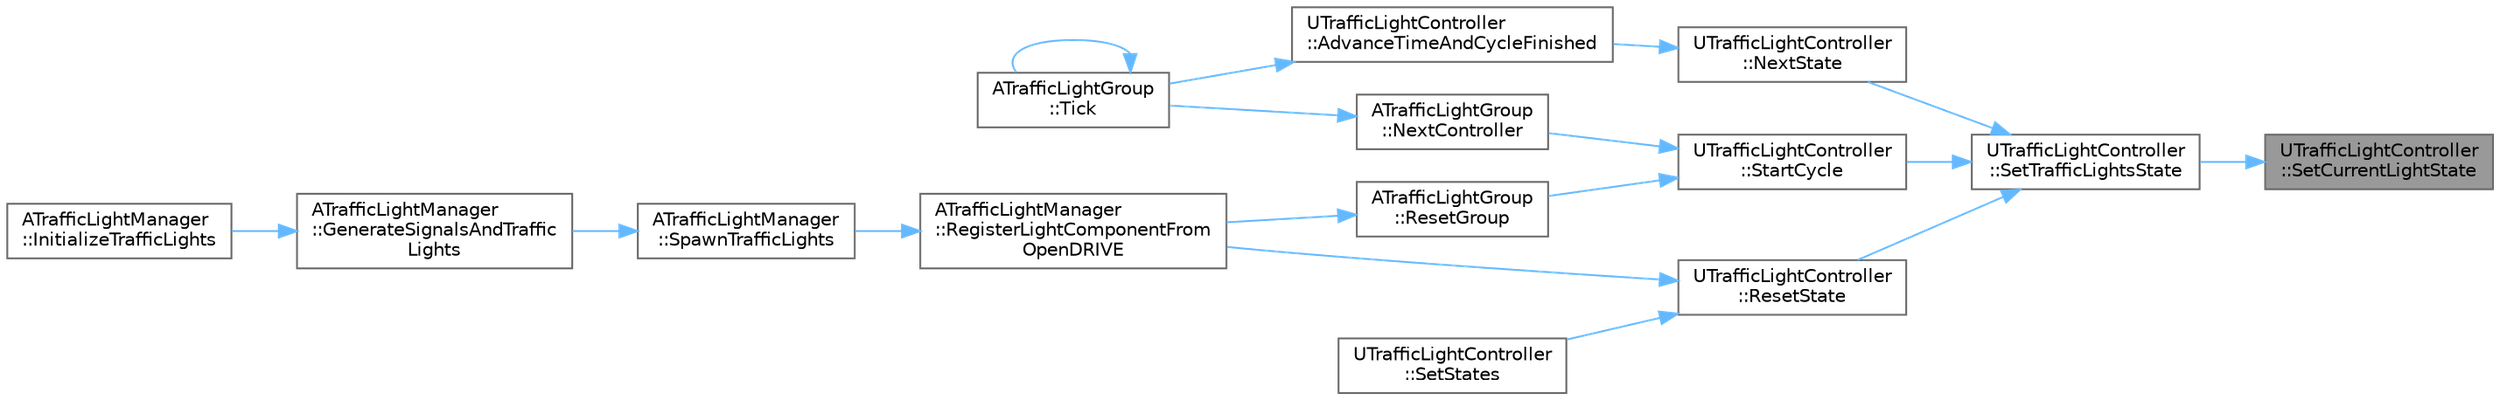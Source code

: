 digraph "UTrafficLightController::SetCurrentLightState"
{
 // INTERACTIVE_SVG=YES
 // LATEX_PDF_SIZE
  bgcolor="transparent";
  edge [fontname=Helvetica,fontsize=10,labelfontname=Helvetica,labelfontsize=10];
  node [fontname=Helvetica,fontsize=10,shape=box,height=0.2,width=0.4];
  rankdir="RL";
  Node1 [id="Node000001",label="UTrafficLightController\l::SetCurrentLightState",height=0.2,width=0.4,color="gray40", fillcolor="grey60", style="filled", fontcolor="black",tooltip=" "];
  Node1 -> Node2 [id="edge1_Node000001_Node000002",dir="back",color="steelblue1",style="solid",tooltip=" "];
  Node2 [id="Node000002",label="UTrafficLightController\l::SetTrafficLightsState",height=0.2,width=0.4,color="grey40", fillcolor="white", style="filled",URL="$d3/d08/classUTrafficLightController.html#a1714a76c5f33a9a2068ea45f02bc2301",tooltip=" "];
  Node2 -> Node3 [id="edge2_Node000002_Node000003",dir="back",color="steelblue1",style="solid",tooltip=" "];
  Node3 [id="Node000003",label="UTrafficLightController\l::NextState",height=0.2,width=0.4,color="grey40", fillcolor="white", style="filled",URL="$d3/d08/classUTrafficLightController.html#a2d83a8d193284ecce0cb08507e4c01ae",tooltip=" "];
  Node3 -> Node4 [id="edge3_Node000003_Node000004",dir="back",color="steelblue1",style="solid",tooltip=" "];
  Node4 [id="Node000004",label="UTrafficLightController\l::AdvanceTimeAndCycleFinished",height=0.2,width=0.4,color="grey40", fillcolor="white", style="filled",URL="$d3/d08/classUTrafficLightController.html#a43912ddddab9e9512b179b584a37a21d",tooltip=" "];
  Node4 -> Node5 [id="edge4_Node000004_Node000005",dir="back",color="steelblue1",style="solid",tooltip=" "];
  Node5 [id="Node000005",label="ATrafficLightGroup\l::Tick",height=0.2,width=0.4,color="grey40", fillcolor="white", style="filled",URL="$dd/d12/classATrafficLightGroup.html#a7e7e94e36f48f340dad08a7b16d7ab3d",tooltip=" "];
  Node5 -> Node5 [id="edge5_Node000005_Node000005",dir="back",color="steelblue1",style="solid",tooltip=" "];
  Node2 -> Node6 [id="edge6_Node000002_Node000006",dir="back",color="steelblue1",style="solid",tooltip=" "];
  Node6 [id="Node000006",label="UTrafficLightController\l::ResetState",height=0.2,width=0.4,color="grey40", fillcolor="white", style="filled",URL="$d3/d08/classUTrafficLightController.html#af0b760acc56572446cbcc07b48701776",tooltip=" "];
  Node6 -> Node7 [id="edge7_Node000006_Node000007",dir="back",color="steelblue1",style="solid",tooltip=" "];
  Node7 [id="Node000007",label="ATrafficLightManager\l::RegisterLightComponentFrom\lOpenDRIVE",height=0.2,width=0.4,color="grey40", fillcolor="white", style="filled",URL="$df/da5/classATrafficLightManager.html#a32e1423d001b738bddbe695a983789ae",tooltip=" "];
  Node7 -> Node8 [id="edge8_Node000007_Node000008",dir="back",color="steelblue1",style="solid",tooltip=" "];
  Node8 [id="Node000008",label="ATrafficLightManager\l::SpawnTrafficLights",height=0.2,width=0.4,color="grey40", fillcolor="white", style="filled",URL="$df/da5/classATrafficLightManager.html#a86d8da5023cf7523924fa33e0feb2e0f",tooltip=" "];
  Node8 -> Node9 [id="edge9_Node000008_Node000009",dir="back",color="steelblue1",style="solid",tooltip=" "];
  Node9 [id="Node000009",label="ATrafficLightManager\l::GenerateSignalsAndTraffic\lLights",height=0.2,width=0.4,color="grey40", fillcolor="white", style="filled",URL="$df/da5/classATrafficLightManager.html#ae473e1bb0e60e5c2db5684efc72a1e89",tooltip=" "];
  Node9 -> Node10 [id="edge10_Node000009_Node000010",dir="back",color="steelblue1",style="solid",tooltip=" "];
  Node10 [id="Node000010",label="ATrafficLightManager\l::InitializeTrafficLights",height=0.2,width=0.4,color="grey40", fillcolor="white", style="filled",URL="$df/da5/classATrafficLightManager.html#a597d552d266a41c4f45c1740d1ce7c40",tooltip=" "];
  Node6 -> Node11 [id="edge11_Node000006_Node000011",dir="back",color="steelblue1",style="solid",tooltip=" "];
  Node11 [id="Node000011",label="UTrafficLightController\l::SetStates",height=0.2,width=0.4,color="grey40", fillcolor="white", style="filled",URL="$d3/d08/classUTrafficLightController.html#ae51d994fdb17c3199e673af64297d7c0",tooltip=" "];
  Node2 -> Node12 [id="edge12_Node000002_Node000012",dir="back",color="steelblue1",style="solid",tooltip=" "];
  Node12 [id="Node000012",label="UTrafficLightController\l::StartCycle",height=0.2,width=0.4,color="grey40", fillcolor="white", style="filled",URL="$d3/d08/classUTrafficLightController.html#abccad600709c8fdae5100e6e976f80f3",tooltip=" "];
  Node12 -> Node13 [id="edge13_Node000012_Node000013",dir="back",color="steelblue1",style="solid",tooltip=" "];
  Node13 [id="Node000013",label="ATrafficLightGroup\l::NextController",height=0.2,width=0.4,color="grey40", fillcolor="white", style="filled",URL="$dd/d12/classATrafficLightGroup.html#aa120ed6d23965c93f901c194dee41a83",tooltip=" "];
  Node13 -> Node5 [id="edge14_Node000013_Node000005",dir="back",color="steelblue1",style="solid",tooltip=" "];
  Node12 -> Node14 [id="edge15_Node000012_Node000014",dir="back",color="steelblue1",style="solid",tooltip=" "];
  Node14 [id="Node000014",label="ATrafficLightGroup\l::ResetGroup",height=0.2,width=0.4,color="grey40", fillcolor="white", style="filled",URL="$dd/d12/classATrafficLightGroup.html#a610a6e9c2616a616f0b4774c93210120",tooltip=" "];
  Node14 -> Node7 [id="edge16_Node000014_Node000007",dir="back",color="steelblue1",style="solid",tooltip=" "];
}
